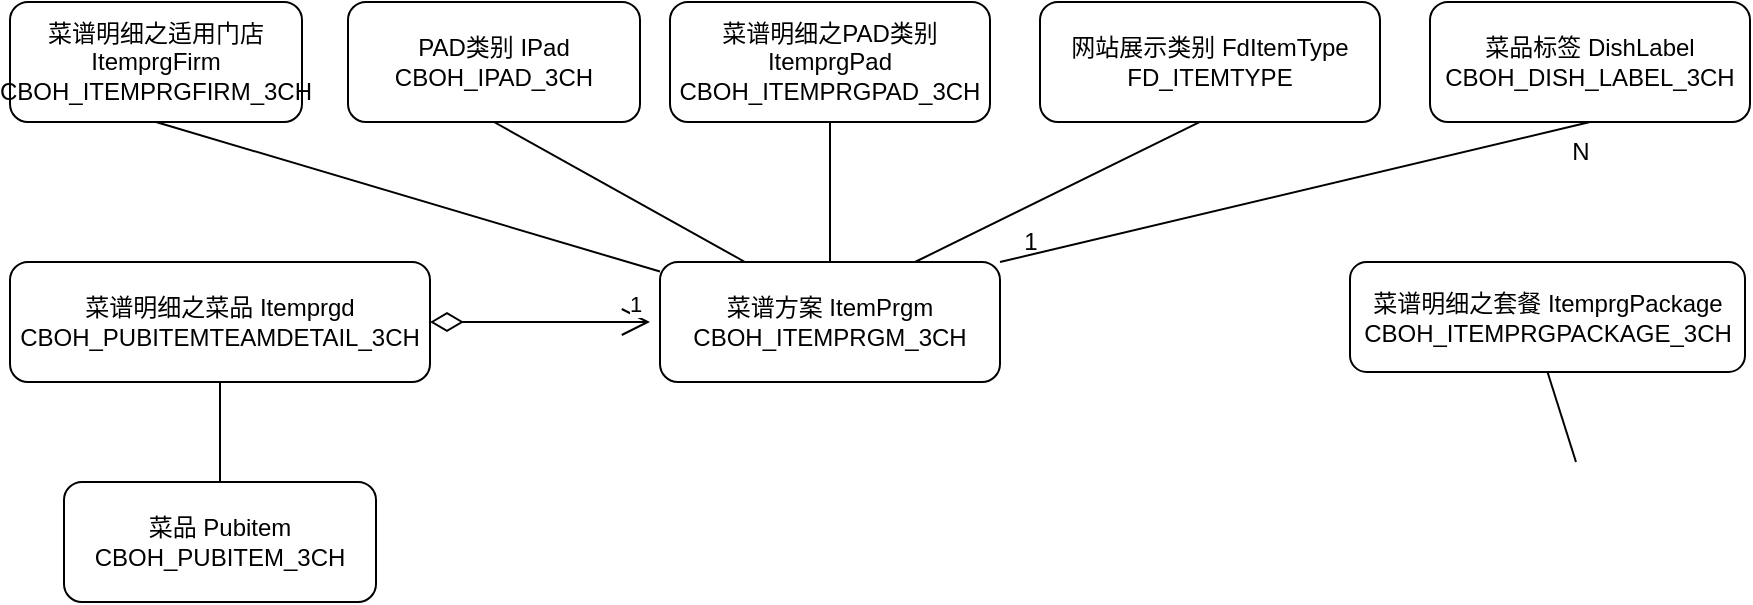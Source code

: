 <mxfile version="12.8.8" type="github">
  <diagram id="YjKeF_FXg8-f9JpqsyVf" name="Page-1">
    <mxGraphModel dx="893" dy="498" grid="1" gridSize="10" guides="1" tooltips="1" connect="1" arrows="1" fold="1" page="1" pageScale="1" pageWidth="827" pageHeight="1169" math="0" shadow="0">
      <root>
        <mxCell id="0" />
        <mxCell id="1" parent="0" />
        <mxCell id="T7OsTbxaAlnbgz34bx-q-1" value="PAD类别 IPad&lt;br&gt;CBOH_IPAD_3CH" style="rounded=1;whiteSpace=wrap;html=1;" vertex="1" parent="1">
          <mxGeometry x="209" y="30" width="146" height="60" as="geometry" />
        </mxCell>
        <mxCell id="T7OsTbxaAlnbgz34bx-q-2" value="菜谱明细之适用门店 ItemprgFirm&lt;br&gt;CBOH_ITEMPRGFIRM_3CH" style="rounded=1;whiteSpace=wrap;html=1;" vertex="1" parent="1">
          <mxGeometry x="40" y="30" width="146" height="60" as="geometry" />
        </mxCell>
        <mxCell id="T7OsTbxaAlnbgz34bx-q-3" value="菜谱明细之PAD类别 ItemprgPad&lt;br&gt;CBOH_ITEMPRGPAD_3CH" style="rounded=1;whiteSpace=wrap;html=1;" vertex="1" parent="1">
          <mxGeometry x="370" y="30" width="160" height="60" as="geometry" />
        </mxCell>
        <mxCell id="T7OsTbxaAlnbgz34bx-q-4" value="菜品 Pubitem&lt;br&gt;CBOH_PUBITEM_3CH" style="rounded=1;whiteSpace=wrap;html=1;" vertex="1" parent="1">
          <mxGeometry x="67" y="270" width="156" height="60" as="geometry" />
        </mxCell>
        <mxCell id="T7OsTbxaAlnbgz34bx-q-6" value="菜谱方案 ItemPrgm&lt;br&gt;CBOH_ITEMPRGM_3CH" style="rounded=1;whiteSpace=wrap;html=1;" vertex="1" parent="1">
          <mxGeometry x="365" y="160" width="170" height="60" as="geometry" />
        </mxCell>
        <mxCell id="T7OsTbxaAlnbgz34bx-q-7" value="" style="endArrow=none;html=1;exitX=0.5;exitY=0;exitDx=0;exitDy=0;entryX=0.5;entryY=1;entryDx=0;entryDy=0;" edge="1" parent="1" source="T7OsTbxaAlnbgz34bx-q-6" target="T7OsTbxaAlnbgz34bx-q-3">
          <mxGeometry width="50" height="50" relative="1" as="geometry">
            <mxPoint x="458.6" y="157" as="sourcePoint" />
            <mxPoint x="458.6" y="90" as="targetPoint" />
          </mxGeometry>
        </mxCell>
        <mxCell id="T7OsTbxaAlnbgz34bx-q-8" value="网站展示类别 FdItemType&lt;br&gt;FD_ITEMTYPE" style="rounded=1;whiteSpace=wrap;html=1;" vertex="1" parent="1">
          <mxGeometry x="555" y="30" width="170" height="60" as="geometry" />
        </mxCell>
        <mxCell id="T7OsTbxaAlnbgz34bx-q-9" value="菜品标签&amp;nbsp;DishLabel&lt;br&gt;CBOH_DISH_LABEL_3CH" style="rounded=1;whiteSpace=wrap;html=1;" vertex="1" parent="1">
          <mxGeometry x="750" y="30" width="160" height="60" as="geometry" />
        </mxCell>
        <mxCell id="T7OsTbxaAlnbgz34bx-q-11" value="" style="endArrow=none;html=1;entryX=0.5;entryY=1;entryDx=0;entryDy=0;exitX=1;exitY=0;exitDx=0;exitDy=0;" edge="1" parent="1" source="T7OsTbxaAlnbgz34bx-q-6" target="T7OsTbxaAlnbgz34bx-q-9">
          <mxGeometry width="50" height="50" relative="1" as="geometry">
            <mxPoint x="484" y="180" as="sourcePoint" />
            <mxPoint x="534" y="130" as="targetPoint" />
          </mxGeometry>
        </mxCell>
        <mxCell id="T7OsTbxaAlnbgz34bx-q-12" value="1" style="endArrow=open;html=1;endSize=12;startArrow=diamondThin;startSize=14;startFill=0;edgeStyle=orthogonalEdgeStyle;align=left;verticalAlign=bottom;exitX=1;exitY=0.5;exitDx=0;exitDy=0;" edge="1" parent="1" source="T7OsTbxaAlnbgz34bx-q-16">
          <mxGeometry x="0.072" y="40" relative="1" as="geometry">
            <mxPoint x="331" y="220" as="sourcePoint" />
            <mxPoint x="360" y="190" as="targetPoint" />
            <Array as="points" />
            <mxPoint x="40" y="40" as="offset" />
          </mxGeometry>
        </mxCell>
        <mxCell id="T7OsTbxaAlnbgz34bx-q-13" value="N" style="text;html=1;align=center;verticalAlign=middle;resizable=0;points=[];autosize=1;" vertex="1" parent="1">
          <mxGeometry x="815" y="95" width="20" height="20" as="geometry" />
        </mxCell>
        <mxCell id="T7OsTbxaAlnbgz34bx-q-14" value="1" style="text;html=1;align=center;verticalAlign=middle;resizable=0;points=[];autosize=1;" vertex="1" parent="1">
          <mxGeometry x="540" y="140" width="20" height="20" as="geometry" />
        </mxCell>
        <mxCell id="T7OsTbxaAlnbgz34bx-q-15" value="菜谱明细之套餐 ItemprgPackage&lt;br&gt;CBOH_ITEMPRGPACKAGE_3CH" style="rounded=1;whiteSpace=wrap;html=1;" vertex="1" parent="1">
          <mxGeometry x="710" y="160" width="197.5" height="55" as="geometry" />
        </mxCell>
        <mxCell id="T7OsTbxaAlnbgz34bx-q-16" value="菜谱明细之菜品 Itemprgd&lt;br&gt;CBOH_PUBITEMTEAMDETAIL_3CH" style="rounded=1;whiteSpace=wrap;html=1;" vertex="1" parent="1">
          <mxGeometry x="40" y="160" width="210" height="60" as="geometry" />
        </mxCell>
        <mxCell id="T7OsTbxaAlnbgz34bx-q-20" value="" style="endArrow=none;html=1;entryX=0.5;entryY=1;entryDx=0;entryDy=0;" edge="1" parent="1" source="T7OsTbxaAlnbgz34bx-q-6" target="T7OsTbxaAlnbgz34bx-q-2">
          <mxGeometry width="50" height="50" relative="1" as="geometry">
            <mxPoint x="410" y="210" as="sourcePoint" />
            <mxPoint x="460" y="160" as="targetPoint" />
          </mxGeometry>
        </mxCell>
        <mxCell id="T7OsTbxaAlnbgz34bx-q-21" value="" style="endArrow=none;html=1;entryX=0.5;entryY=1;entryDx=0;entryDy=0;exitX=0.25;exitY=0;exitDx=0;exitDy=0;" edge="1" parent="1" source="T7OsTbxaAlnbgz34bx-q-6" target="T7OsTbxaAlnbgz34bx-q-1">
          <mxGeometry width="50" height="50" relative="1" as="geometry">
            <mxPoint x="410" y="210" as="sourcePoint" />
            <mxPoint x="460" y="160" as="targetPoint" />
          </mxGeometry>
        </mxCell>
        <mxCell id="T7OsTbxaAlnbgz34bx-q-22" value="" style="endArrow=none;html=1;entryX=0.472;entryY=0.997;entryDx=0;entryDy=0;entryPerimeter=0;exitX=0.75;exitY=0;exitDx=0;exitDy=0;" edge="1" parent="1" source="T7OsTbxaAlnbgz34bx-q-6" target="T7OsTbxaAlnbgz34bx-q-8">
          <mxGeometry width="50" height="50" relative="1" as="geometry">
            <mxPoint x="410" y="210" as="sourcePoint" />
            <mxPoint x="460" y="160" as="targetPoint" />
          </mxGeometry>
        </mxCell>
        <mxCell id="T7OsTbxaAlnbgz34bx-q-26" value="" style="endArrow=none;html=1;entryX=0.5;entryY=1;entryDx=0;entryDy=0;" edge="1" parent="1" target="T7OsTbxaAlnbgz34bx-q-15">
          <mxGeometry width="50" height="50" relative="1" as="geometry">
            <mxPoint x="823" y="260" as="sourcePoint" />
            <mxPoint x="825" y="240" as="targetPoint" />
          </mxGeometry>
        </mxCell>
        <mxCell id="T7OsTbxaAlnbgz34bx-q-48" value="" style="endArrow=none;html=1;entryX=0.5;entryY=1;entryDx=0;entryDy=0;exitX=0.5;exitY=0;exitDx=0;exitDy=0;" edge="1" parent="1" source="T7OsTbxaAlnbgz34bx-q-4" target="T7OsTbxaAlnbgz34bx-q-16">
          <mxGeometry width="50" height="50" relative="1" as="geometry">
            <mxPoint x="375" y="510" as="sourcePoint" />
            <mxPoint x="375" y="470" as="targetPoint" />
          </mxGeometry>
        </mxCell>
      </root>
    </mxGraphModel>
  </diagram>
</mxfile>

